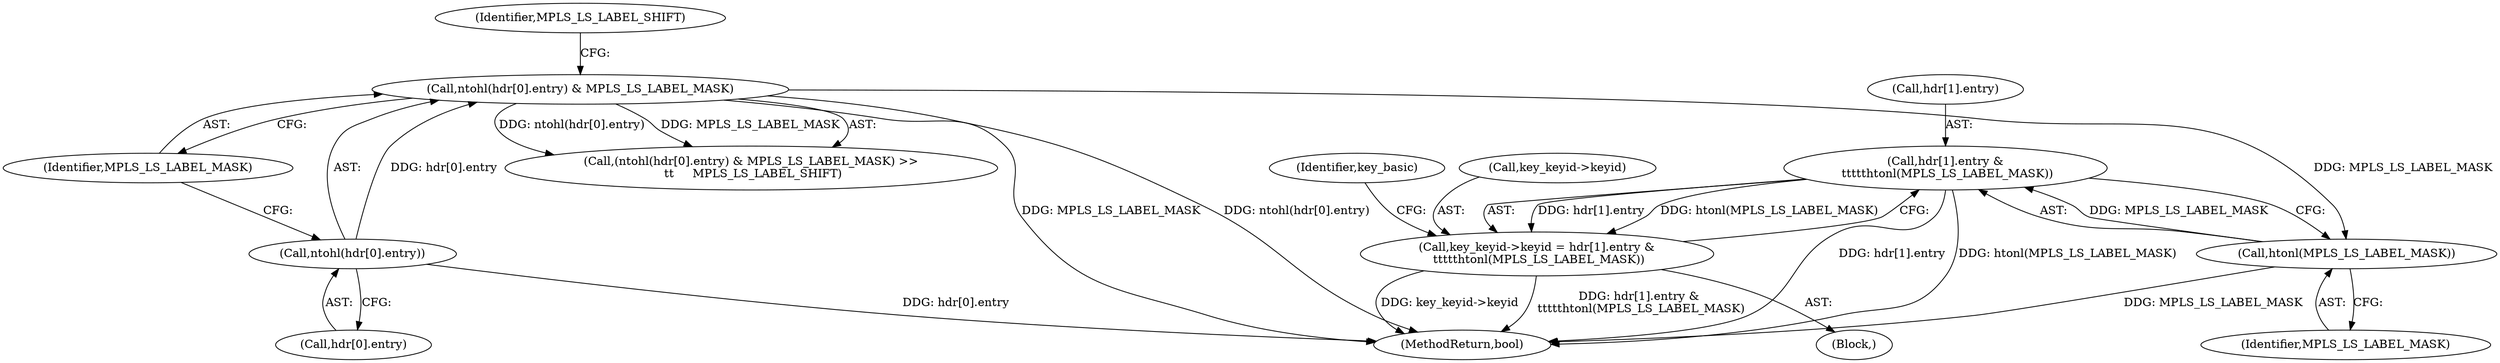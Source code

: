 digraph "0_linux_a6e544b0a88b53114bfa5a57e21b7be7a8dfc9d0@array" {
"1000530" [label="(Call,hdr[1].entry &\n \t\t\t\t\thtonl(MPLS_LS_LABEL_MASK))"];
"1000536" [label="(Call,htonl(MPLS_LS_LABEL_MASK))"];
"1000504" [label="(Call,ntohl(hdr[0].entry) & MPLS_LS_LABEL_MASK)"];
"1000505" [label="(Call,ntohl(hdr[0].entry))"];
"1000526" [label="(Call,key_keyid->keyid = hdr[1].entry &\n \t\t\t\t\thtonl(MPLS_LS_LABEL_MASK))"];
"1000519" [label="(Block,)"];
"1000812" [label="(MethodReturn,bool)"];
"1000506" [label="(Call,hdr[0].entry)"];
"1000536" [label="(Call,htonl(MPLS_LS_LABEL_MASK))"];
"1000530" [label="(Call,hdr[1].entry &\n \t\t\t\t\thtonl(MPLS_LS_LABEL_MASK))"];
"1000505" [label="(Call,ntohl(hdr[0].entry))"];
"1000531" [label="(Call,hdr[1].entry)"];
"1000512" [label="(Identifier,MPLS_LS_LABEL_SHIFT)"];
"1000504" [label="(Call,ntohl(hdr[0].entry) & MPLS_LS_LABEL_MASK)"];
"1000526" [label="(Call,key_keyid->keyid = hdr[1].entry &\n \t\t\t\t\thtonl(MPLS_LS_LABEL_MASK))"];
"1000527" [label="(Call,key_keyid->keyid)"];
"1000537" [label="(Identifier,MPLS_LS_LABEL_MASK)"];
"1000511" [label="(Identifier,MPLS_LS_LABEL_MASK)"];
"1000540" [label="(Identifier,key_basic)"];
"1000503" [label="(Call,(ntohl(hdr[0].entry) & MPLS_LS_LABEL_MASK) >>\n \t\t     MPLS_LS_LABEL_SHIFT)"];
"1000530" -> "1000526"  [label="AST: "];
"1000530" -> "1000536"  [label="CFG: "];
"1000531" -> "1000530"  [label="AST: "];
"1000536" -> "1000530"  [label="AST: "];
"1000526" -> "1000530"  [label="CFG: "];
"1000530" -> "1000812"  [label="DDG: hdr[1].entry"];
"1000530" -> "1000812"  [label="DDG: htonl(MPLS_LS_LABEL_MASK)"];
"1000530" -> "1000526"  [label="DDG: hdr[1].entry"];
"1000530" -> "1000526"  [label="DDG: htonl(MPLS_LS_LABEL_MASK)"];
"1000536" -> "1000530"  [label="DDG: MPLS_LS_LABEL_MASK"];
"1000536" -> "1000537"  [label="CFG: "];
"1000537" -> "1000536"  [label="AST: "];
"1000536" -> "1000812"  [label="DDG: MPLS_LS_LABEL_MASK"];
"1000504" -> "1000536"  [label="DDG: MPLS_LS_LABEL_MASK"];
"1000504" -> "1000503"  [label="AST: "];
"1000504" -> "1000511"  [label="CFG: "];
"1000505" -> "1000504"  [label="AST: "];
"1000511" -> "1000504"  [label="AST: "];
"1000512" -> "1000504"  [label="CFG: "];
"1000504" -> "1000812"  [label="DDG: MPLS_LS_LABEL_MASK"];
"1000504" -> "1000812"  [label="DDG: ntohl(hdr[0].entry)"];
"1000504" -> "1000503"  [label="DDG: ntohl(hdr[0].entry)"];
"1000504" -> "1000503"  [label="DDG: MPLS_LS_LABEL_MASK"];
"1000505" -> "1000504"  [label="DDG: hdr[0].entry"];
"1000505" -> "1000506"  [label="CFG: "];
"1000506" -> "1000505"  [label="AST: "];
"1000511" -> "1000505"  [label="CFG: "];
"1000505" -> "1000812"  [label="DDG: hdr[0].entry"];
"1000526" -> "1000519"  [label="AST: "];
"1000527" -> "1000526"  [label="AST: "];
"1000540" -> "1000526"  [label="CFG: "];
"1000526" -> "1000812"  [label="DDG: hdr[1].entry &\n \t\t\t\t\thtonl(MPLS_LS_LABEL_MASK)"];
"1000526" -> "1000812"  [label="DDG: key_keyid->keyid"];
}
